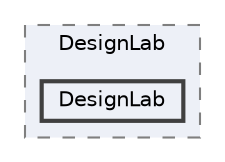 digraph "C:/Users/taisei/Desktop/main/program/研究/DesignLab/DesignLab"
{
 // LATEX_PDF_SIZE
  bgcolor="transparent";
  edge [fontname=Helvetica,fontsize=10,labelfontname=Helvetica,labelfontsize=10];
  node [fontname=Helvetica,fontsize=10,shape=box,height=0.2,width=0.4];
  compound=true
  subgraph clusterdir_b2fd7b8ff6108d7abbec67f569a8730c {
    graph [ bgcolor="#edf0f7", pencolor="grey50", label="DesignLab", fontname=Helvetica,fontsize=10 style="filled,dashed", URL="dir_b2fd7b8ff6108d7abbec67f569a8730c.html",tooltip=""]
  dir_edbea65ff7b1d6b35bb82a602cbc9652 [label="DesignLab", fillcolor="#edf0f7", color="grey25", style="filled,bold", URL="dir_edbea65ff7b1d6b35bb82a602cbc9652.html",tooltip=""];
  }
}
